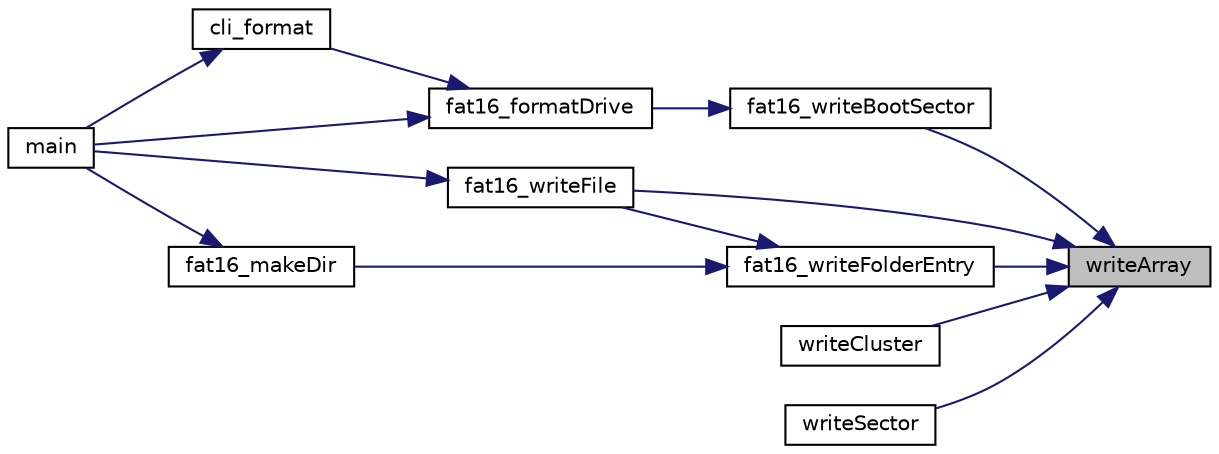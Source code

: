 digraph "writeArray"
{
 // LATEX_PDF_SIZE
  edge [fontname="Helvetica",fontsize="10",labelfontname="Helvetica",labelfontsize="10"];
  node [fontname="Helvetica",fontsize="10",shape=record];
  rankdir="RL";
  Node1 [label="writeArray",height=0.2,width=0.4,color="black", fillcolor="grey75", style="filled", fontcolor="black",tooltip="Writes bytesconst to Drive."];
  Node1 -> Node2 [dir="back",color="midnightblue",fontsize="10",style="solid",fontname="Helvetica"];
  Node2 [label="fat16_writeBootSector",height=0.2,width=0.4,color="black", fillcolor="white", style="filled",URL="$v_d_i_s_k__fat16_8h.html#a1315e4bfdfdc191eac86228f75e3a1e5",tooltip="Writes boot sector to drive. Part of formatting process."];
  Node2 -> Node3 [dir="back",color="midnightblue",fontsize="10",style="solid",fontname="Helvetica"];
  Node3 [label="fat16_formatDrive",height=0.2,width=0.4,color="black", fillcolor="white", style="filled",URL="$v_d_i_s_k__fat16_8h.html#a78f036e379c1db130ecaeeea3a54b80f",tooltip="Formats given drive to FAT16."];
  Node3 -> Node4 [dir="back",color="midnightblue",fontsize="10",style="solid",fontname="Helvetica"];
  Node4 [label="cli_format",height=0.2,width=0.4,color="black", fillcolor="white", style="filled",URL="$vdisk__cli_8c.html#a10448a157bb138cd677e8fcad4275d02",tooltip=" "];
  Node4 -> Node5 [dir="back",color="midnightblue",fontsize="10",style="solid",fontname="Helvetica"];
  Node5 [label="main",height=0.2,width=0.4,color="black", fillcolor="white", style="filled",URL="$vdisk__cli_8c.html#a0ddf1224851353fc92bfbff6f499fa97",tooltip=" "];
  Node3 -> Node5 [dir="back",color="midnightblue",fontsize="10",style="solid",fontname="Helvetica"];
  Node1 -> Node6 [dir="back",color="midnightblue",fontsize="10",style="solid",fontname="Helvetica"];
  Node6 [label="fat16_writeFile",height=0.2,width=0.4,color="black", fillcolor="white", style="filled",URL="$v_d_i_s_k__fat16_8h.html#a9f9f24aa8a2da31af88f7590d9c95bd9",tooltip="Copies file from physical disk to vDrive."];
  Node6 -> Node5 [dir="back",color="midnightblue",fontsize="10",style="solid",fontname="Helvetica"];
  Node1 -> Node7 [dir="back",color="midnightblue",fontsize="10",style="solid",fontname="Helvetica"];
  Node7 [label="fat16_writeFolderEntry",height=0.2,width=0.4,color="black", fillcolor="white", style="filled",URL="$v_d_i_s_k__fat16_8h.html#a32449f4fcc73debeb4f6c45ba696e271",tooltip="Writes new folder Entry to folder."];
  Node7 -> Node8 [dir="back",color="midnightblue",fontsize="10",style="solid",fontname="Helvetica"];
  Node8 [label="fat16_makeDir",height=0.2,width=0.4,color="black", fillcolor="white", style="filled",URL="$v_d_i_s_k__fat16_8h.html#a80c35f5f28495ca57cd97e9607b49679",tooltip="Creates new directory at given path."];
  Node8 -> Node5 [dir="back",color="midnightblue",fontsize="10",style="solid",fontname="Helvetica"];
  Node7 -> Node6 [dir="back",color="midnightblue",fontsize="10",style="solid",fontname="Helvetica"];
  Node1 -> Node9 [dir="back",color="midnightblue",fontsize="10",style="solid",fontname="Helvetica"];
  Node9 [label="writeCluster",height=0.2,width=0.4,color="black", fillcolor="white", style="filled",URL="$v_d_i_s_k__drive_8h.html#a58078469ee1e23aeab12a9cddbcf41f3",tooltip="Writes a cluster to the drive."];
  Node1 -> Node10 [dir="back",color="midnightblue",fontsize="10",style="solid",fontname="Helvetica"];
  Node10 [label="writeSector",height=0.2,width=0.4,color="black", fillcolor="white", style="filled",URL="$v_d_i_s_k__drive_8h.html#a2923bb42f16aecdc2c6427d4e3f054e1",tooltip="Writes a sector to the drive."];
}
